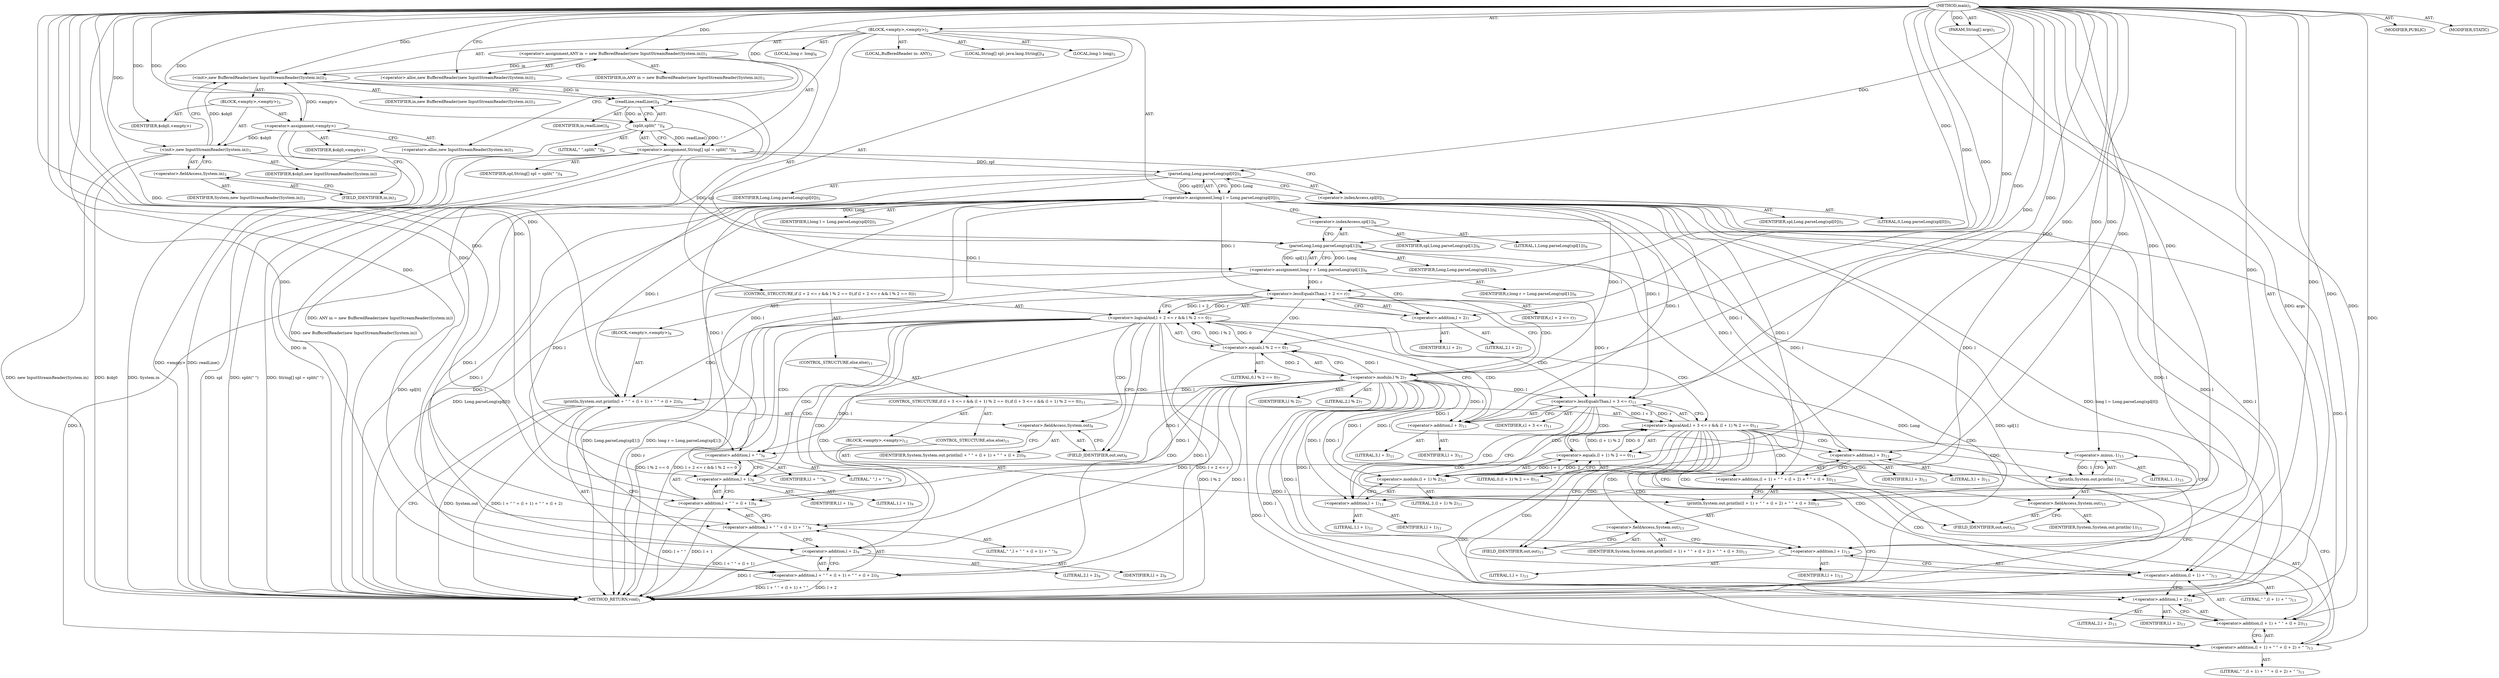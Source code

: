 digraph "main" {  
"19" [label = <(METHOD,main)<SUB>1</SUB>> ]
"20" [label = <(PARAM,String[] args)<SUB>1</SUB>> ]
"21" [label = <(BLOCK,&lt;empty&gt;,&lt;empty&gt;)<SUB>2</SUB>> ]
"4" [label = <(LOCAL,BufferedReader in: ANY)<SUB>3</SUB>> ]
"22" [label = <(&lt;operator&gt;.assignment,ANY in = new BufferedReader(new InputStreamReader(System.in)))<SUB>3</SUB>> ]
"23" [label = <(IDENTIFIER,in,ANY in = new BufferedReader(new InputStreamReader(System.in)))<SUB>3</SUB>> ]
"24" [label = <(&lt;operator&gt;.alloc,new BufferedReader(new InputStreamReader(System.in)))<SUB>3</SUB>> ]
"25" [label = <(&lt;init&gt;,new BufferedReader(new InputStreamReader(System.in)))<SUB>3</SUB>> ]
"3" [label = <(IDENTIFIER,in,new BufferedReader(new InputStreamReader(System.in)))<SUB>3</SUB>> ]
"26" [label = <(BLOCK,&lt;empty&gt;,&lt;empty&gt;)<SUB>3</SUB>> ]
"27" [label = <(&lt;operator&gt;.assignment,&lt;empty&gt;)> ]
"28" [label = <(IDENTIFIER,$obj0,&lt;empty&gt;)> ]
"29" [label = <(&lt;operator&gt;.alloc,new InputStreamReader(System.in))<SUB>3</SUB>> ]
"30" [label = <(&lt;init&gt;,new InputStreamReader(System.in))<SUB>3</SUB>> ]
"31" [label = <(IDENTIFIER,$obj0,new InputStreamReader(System.in))> ]
"32" [label = <(&lt;operator&gt;.fieldAccess,System.in)<SUB>3</SUB>> ]
"33" [label = <(IDENTIFIER,System,new InputStreamReader(System.in))<SUB>3</SUB>> ]
"34" [label = <(FIELD_IDENTIFIER,in,in)<SUB>3</SUB>> ]
"35" [label = <(IDENTIFIER,$obj0,&lt;empty&gt;)> ]
"36" [label = <(LOCAL,String[] spl: java.lang.String[])<SUB>4</SUB>> ]
"37" [label = <(&lt;operator&gt;.assignment,String[] spl = split(&quot; &quot;))<SUB>4</SUB>> ]
"38" [label = <(IDENTIFIER,spl,String[] spl = split(&quot; &quot;))<SUB>4</SUB>> ]
"39" [label = <(split,split(&quot; &quot;))<SUB>4</SUB>> ]
"40" [label = <(readLine,readLine())<SUB>4</SUB>> ]
"41" [label = <(IDENTIFIER,in,readLine())<SUB>4</SUB>> ]
"42" [label = <(LITERAL,&quot; &quot;,split(&quot; &quot;))<SUB>4</SUB>> ]
"43" [label = <(LOCAL,long l: long)<SUB>5</SUB>> ]
"44" [label = <(&lt;operator&gt;.assignment,long l = Long.parseLong(spl[0]))<SUB>5</SUB>> ]
"45" [label = <(IDENTIFIER,l,long l = Long.parseLong(spl[0]))<SUB>5</SUB>> ]
"46" [label = <(parseLong,Long.parseLong(spl[0]))<SUB>5</SUB>> ]
"47" [label = <(IDENTIFIER,Long,Long.parseLong(spl[0]))<SUB>5</SUB>> ]
"48" [label = <(&lt;operator&gt;.indexAccess,spl[0])<SUB>5</SUB>> ]
"49" [label = <(IDENTIFIER,spl,Long.parseLong(spl[0]))<SUB>5</SUB>> ]
"50" [label = <(LITERAL,0,Long.parseLong(spl[0]))<SUB>5</SUB>> ]
"51" [label = <(LOCAL,long r: long)<SUB>6</SUB>> ]
"52" [label = <(&lt;operator&gt;.assignment,long r = Long.parseLong(spl[1]))<SUB>6</SUB>> ]
"53" [label = <(IDENTIFIER,r,long r = Long.parseLong(spl[1]))<SUB>6</SUB>> ]
"54" [label = <(parseLong,Long.parseLong(spl[1]))<SUB>6</SUB>> ]
"55" [label = <(IDENTIFIER,Long,Long.parseLong(spl[1]))<SUB>6</SUB>> ]
"56" [label = <(&lt;operator&gt;.indexAccess,spl[1])<SUB>6</SUB>> ]
"57" [label = <(IDENTIFIER,spl,Long.parseLong(spl[1]))<SUB>6</SUB>> ]
"58" [label = <(LITERAL,1,Long.parseLong(spl[1]))<SUB>6</SUB>> ]
"59" [label = <(CONTROL_STRUCTURE,if (l + 2 &lt;= r &amp;&amp; l % 2 == 0),if (l + 2 &lt;= r &amp;&amp; l % 2 == 0))<SUB>7</SUB>> ]
"60" [label = <(&lt;operator&gt;.logicalAnd,l + 2 &lt;= r &amp;&amp; l % 2 == 0)<SUB>7</SUB>> ]
"61" [label = <(&lt;operator&gt;.lessEqualsThan,l + 2 &lt;= r)<SUB>7</SUB>> ]
"62" [label = <(&lt;operator&gt;.addition,l + 2)<SUB>7</SUB>> ]
"63" [label = <(IDENTIFIER,l,l + 2)<SUB>7</SUB>> ]
"64" [label = <(LITERAL,2,l + 2)<SUB>7</SUB>> ]
"65" [label = <(IDENTIFIER,r,l + 2 &lt;= r)<SUB>7</SUB>> ]
"66" [label = <(&lt;operator&gt;.equals,l % 2 == 0)<SUB>7</SUB>> ]
"67" [label = <(&lt;operator&gt;.modulo,l % 2)<SUB>7</SUB>> ]
"68" [label = <(IDENTIFIER,l,l % 2)<SUB>7</SUB>> ]
"69" [label = <(LITERAL,2,l % 2)<SUB>7</SUB>> ]
"70" [label = <(LITERAL,0,l % 2 == 0)<SUB>7</SUB>> ]
"71" [label = <(BLOCK,&lt;empty&gt;,&lt;empty&gt;)<SUB>8</SUB>> ]
"72" [label = <(println,System.out.println(l + &quot; &quot; + (l + 1) + &quot; &quot; + (l + 2)))<SUB>9</SUB>> ]
"73" [label = <(&lt;operator&gt;.fieldAccess,System.out)<SUB>9</SUB>> ]
"74" [label = <(IDENTIFIER,System,System.out.println(l + &quot; &quot; + (l + 1) + &quot; &quot; + (l + 2)))<SUB>9</SUB>> ]
"75" [label = <(FIELD_IDENTIFIER,out,out)<SUB>9</SUB>> ]
"76" [label = <(&lt;operator&gt;.addition,l + &quot; &quot; + (l + 1) + &quot; &quot; + (l + 2))<SUB>9</SUB>> ]
"77" [label = <(&lt;operator&gt;.addition,l + &quot; &quot; + (l + 1) + &quot; &quot;)<SUB>9</SUB>> ]
"78" [label = <(&lt;operator&gt;.addition,l + &quot; &quot; + (l + 1))<SUB>9</SUB>> ]
"79" [label = <(&lt;operator&gt;.addition,l + &quot; &quot;)<SUB>9</SUB>> ]
"80" [label = <(IDENTIFIER,l,l + &quot; &quot;)<SUB>9</SUB>> ]
"81" [label = <(LITERAL,&quot; &quot;,l + &quot; &quot;)<SUB>9</SUB>> ]
"82" [label = <(&lt;operator&gt;.addition,l + 1)<SUB>9</SUB>> ]
"83" [label = <(IDENTIFIER,l,l + 1)<SUB>9</SUB>> ]
"84" [label = <(LITERAL,1,l + 1)<SUB>9</SUB>> ]
"85" [label = <(LITERAL,&quot; &quot;,l + &quot; &quot; + (l + 1) + &quot; &quot;)<SUB>9</SUB>> ]
"86" [label = <(&lt;operator&gt;.addition,l + 2)<SUB>9</SUB>> ]
"87" [label = <(IDENTIFIER,l,l + 2)<SUB>9</SUB>> ]
"88" [label = <(LITERAL,2,l + 2)<SUB>9</SUB>> ]
"89" [label = <(CONTROL_STRUCTURE,else,else)<SUB>11</SUB>> ]
"90" [label = <(CONTROL_STRUCTURE,if (l + 3 &lt;= r &amp;&amp; (l + 1) % 2 == 0),if (l + 3 &lt;= r &amp;&amp; (l + 1) % 2 == 0))<SUB>11</SUB>> ]
"91" [label = <(&lt;operator&gt;.logicalAnd,l + 3 &lt;= r &amp;&amp; (l + 1) % 2 == 0)<SUB>11</SUB>> ]
"92" [label = <(&lt;operator&gt;.lessEqualsThan,l + 3 &lt;= r)<SUB>11</SUB>> ]
"93" [label = <(&lt;operator&gt;.addition,l + 3)<SUB>11</SUB>> ]
"94" [label = <(IDENTIFIER,l,l + 3)<SUB>11</SUB>> ]
"95" [label = <(LITERAL,3,l + 3)<SUB>11</SUB>> ]
"96" [label = <(IDENTIFIER,r,l + 3 &lt;= r)<SUB>11</SUB>> ]
"97" [label = <(&lt;operator&gt;.equals,(l + 1) % 2 == 0)<SUB>11</SUB>> ]
"98" [label = <(&lt;operator&gt;.modulo,(l + 1) % 2)<SUB>11</SUB>> ]
"99" [label = <(&lt;operator&gt;.addition,l + 1)<SUB>11</SUB>> ]
"100" [label = <(IDENTIFIER,l,l + 1)<SUB>11</SUB>> ]
"101" [label = <(LITERAL,1,l + 1)<SUB>11</SUB>> ]
"102" [label = <(LITERAL,2,(l + 1) % 2)<SUB>11</SUB>> ]
"103" [label = <(LITERAL,0,(l + 1) % 2 == 0)<SUB>11</SUB>> ]
"104" [label = <(BLOCK,&lt;empty&gt;,&lt;empty&gt;)<SUB>12</SUB>> ]
"105" [label = <(println,System.out.println((l + 1) + &quot; &quot; + (l + 2) + &quot; &quot; + (l + 3)))<SUB>13</SUB>> ]
"106" [label = <(&lt;operator&gt;.fieldAccess,System.out)<SUB>13</SUB>> ]
"107" [label = <(IDENTIFIER,System,System.out.println((l + 1) + &quot; &quot; + (l + 2) + &quot; &quot; + (l + 3)))<SUB>13</SUB>> ]
"108" [label = <(FIELD_IDENTIFIER,out,out)<SUB>13</SUB>> ]
"109" [label = <(&lt;operator&gt;.addition,(l + 1) + &quot; &quot; + (l + 2) + &quot; &quot; + (l + 3))<SUB>13</SUB>> ]
"110" [label = <(&lt;operator&gt;.addition,(l + 1) + &quot; &quot; + (l + 2) + &quot; &quot;)<SUB>13</SUB>> ]
"111" [label = <(&lt;operator&gt;.addition,(l + 1) + &quot; &quot; + (l + 2))<SUB>13</SUB>> ]
"112" [label = <(&lt;operator&gt;.addition,(l + 1) + &quot; &quot;)<SUB>13</SUB>> ]
"113" [label = <(&lt;operator&gt;.addition,l + 1)<SUB>13</SUB>> ]
"114" [label = <(IDENTIFIER,l,l + 1)<SUB>13</SUB>> ]
"115" [label = <(LITERAL,1,l + 1)<SUB>13</SUB>> ]
"116" [label = <(LITERAL,&quot; &quot;,(l + 1) + &quot; &quot;)<SUB>13</SUB>> ]
"117" [label = <(&lt;operator&gt;.addition,l + 2)<SUB>13</SUB>> ]
"118" [label = <(IDENTIFIER,l,l + 2)<SUB>13</SUB>> ]
"119" [label = <(LITERAL,2,l + 2)<SUB>13</SUB>> ]
"120" [label = <(LITERAL,&quot; &quot;,(l + 1) + &quot; &quot; + (l + 2) + &quot; &quot;)<SUB>13</SUB>> ]
"121" [label = <(&lt;operator&gt;.addition,l + 3)<SUB>13</SUB>> ]
"122" [label = <(IDENTIFIER,l,l + 3)<SUB>13</SUB>> ]
"123" [label = <(LITERAL,3,l + 3)<SUB>13</SUB>> ]
"124" [label = <(CONTROL_STRUCTURE,else,else)<SUB>15</SUB>> ]
"125" [label = <(println,System.out.println(-1))<SUB>15</SUB>> ]
"126" [label = <(&lt;operator&gt;.fieldAccess,System.out)<SUB>15</SUB>> ]
"127" [label = <(IDENTIFIER,System,System.out.println(-1))<SUB>15</SUB>> ]
"128" [label = <(FIELD_IDENTIFIER,out,out)<SUB>15</SUB>> ]
"129" [label = <(&lt;operator&gt;.minus,-1)<SUB>15</SUB>> ]
"130" [label = <(LITERAL,1,-1)<SUB>15</SUB>> ]
"131" [label = <(MODIFIER,PUBLIC)> ]
"132" [label = <(MODIFIER,STATIC)> ]
"133" [label = <(METHOD_RETURN,void)<SUB>1</SUB>> ]
  "19" -> "20"  [ label = "AST: "] 
  "19" -> "21"  [ label = "AST: "] 
  "19" -> "131"  [ label = "AST: "] 
  "19" -> "132"  [ label = "AST: "] 
  "19" -> "133"  [ label = "AST: "] 
  "21" -> "4"  [ label = "AST: "] 
  "21" -> "22"  [ label = "AST: "] 
  "21" -> "25"  [ label = "AST: "] 
  "21" -> "36"  [ label = "AST: "] 
  "21" -> "37"  [ label = "AST: "] 
  "21" -> "43"  [ label = "AST: "] 
  "21" -> "44"  [ label = "AST: "] 
  "21" -> "51"  [ label = "AST: "] 
  "21" -> "52"  [ label = "AST: "] 
  "21" -> "59"  [ label = "AST: "] 
  "22" -> "23"  [ label = "AST: "] 
  "22" -> "24"  [ label = "AST: "] 
  "25" -> "3"  [ label = "AST: "] 
  "25" -> "26"  [ label = "AST: "] 
  "26" -> "27"  [ label = "AST: "] 
  "26" -> "30"  [ label = "AST: "] 
  "26" -> "35"  [ label = "AST: "] 
  "27" -> "28"  [ label = "AST: "] 
  "27" -> "29"  [ label = "AST: "] 
  "30" -> "31"  [ label = "AST: "] 
  "30" -> "32"  [ label = "AST: "] 
  "32" -> "33"  [ label = "AST: "] 
  "32" -> "34"  [ label = "AST: "] 
  "37" -> "38"  [ label = "AST: "] 
  "37" -> "39"  [ label = "AST: "] 
  "39" -> "40"  [ label = "AST: "] 
  "39" -> "42"  [ label = "AST: "] 
  "40" -> "41"  [ label = "AST: "] 
  "44" -> "45"  [ label = "AST: "] 
  "44" -> "46"  [ label = "AST: "] 
  "46" -> "47"  [ label = "AST: "] 
  "46" -> "48"  [ label = "AST: "] 
  "48" -> "49"  [ label = "AST: "] 
  "48" -> "50"  [ label = "AST: "] 
  "52" -> "53"  [ label = "AST: "] 
  "52" -> "54"  [ label = "AST: "] 
  "54" -> "55"  [ label = "AST: "] 
  "54" -> "56"  [ label = "AST: "] 
  "56" -> "57"  [ label = "AST: "] 
  "56" -> "58"  [ label = "AST: "] 
  "59" -> "60"  [ label = "AST: "] 
  "59" -> "71"  [ label = "AST: "] 
  "59" -> "89"  [ label = "AST: "] 
  "60" -> "61"  [ label = "AST: "] 
  "60" -> "66"  [ label = "AST: "] 
  "61" -> "62"  [ label = "AST: "] 
  "61" -> "65"  [ label = "AST: "] 
  "62" -> "63"  [ label = "AST: "] 
  "62" -> "64"  [ label = "AST: "] 
  "66" -> "67"  [ label = "AST: "] 
  "66" -> "70"  [ label = "AST: "] 
  "67" -> "68"  [ label = "AST: "] 
  "67" -> "69"  [ label = "AST: "] 
  "71" -> "72"  [ label = "AST: "] 
  "72" -> "73"  [ label = "AST: "] 
  "72" -> "76"  [ label = "AST: "] 
  "73" -> "74"  [ label = "AST: "] 
  "73" -> "75"  [ label = "AST: "] 
  "76" -> "77"  [ label = "AST: "] 
  "76" -> "86"  [ label = "AST: "] 
  "77" -> "78"  [ label = "AST: "] 
  "77" -> "85"  [ label = "AST: "] 
  "78" -> "79"  [ label = "AST: "] 
  "78" -> "82"  [ label = "AST: "] 
  "79" -> "80"  [ label = "AST: "] 
  "79" -> "81"  [ label = "AST: "] 
  "82" -> "83"  [ label = "AST: "] 
  "82" -> "84"  [ label = "AST: "] 
  "86" -> "87"  [ label = "AST: "] 
  "86" -> "88"  [ label = "AST: "] 
  "89" -> "90"  [ label = "AST: "] 
  "90" -> "91"  [ label = "AST: "] 
  "90" -> "104"  [ label = "AST: "] 
  "90" -> "124"  [ label = "AST: "] 
  "91" -> "92"  [ label = "AST: "] 
  "91" -> "97"  [ label = "AST: "] 
  "92" -> "93"  [ label = "AST: "] 
  "92" -> "96"  [ label = "AST: "] 
  "93" -> "94"  [ label = "AST: "] 
  "93" -> "95"  [ label = "AST: "] 
  "97" -> "98"  [ label = "AST: "] 
  "97" -> "103"  [ label = "AST: "] 
  "98" -> "99"  [ label = "AST: "] 
  "98" -> "102"  [ label = "AST: "] 
  "99" -> "100"  [ label = "AST: "] 
  "99" -> "101"  [ label = "AST: "] 
  "104" -> "105"  [ label = "AST: "] 
  "105" -> "106"  [ label = "AST: "] 
  "105" -> "109"  [ label = "AST: "] 
  "106" -> "107"  [ label = "AST: "] 
  "106" -> "108"  [ label = "AST: "] 
  "109" -> "110"  [ label = "AST: "] 
  "109" -> "121"  [ label = "AST: "] 
  "110" -> "111"  [ label = "AST: "] 
  "110" -> "120"  [ label = "AST: "] 
  "111" -> "112"  [ label = "AST: "] 
  "111" -> "117"  [ label = "AST: "] 
  "112" -> "113"  [ label = "AST: "] 
  "112" -> "116"  [ label = "AST: "] 
  "113" -> "114"  [ label = "AST: "] 
  "113" -> "115"  [ label = "AST: "] 
  "117" -> "118"  [ label = "AST: "] 
  "117" -> "119"  [ label = "AST: "] 
  "121" -> "122"  [ label = "AST: "] 
  "121" -> "123"  [ label = "AST: "] 
  "124" -> "125"  [ label = "AST: "] 
  "125" -> "126"  [ label = "AST: "] 
  "125" -> "129"  [ label = "AST: "] 
  "126" -> "127"  [ label = "AST: "] 
  "126" -> "128"  [ label = "AST: "] 
  "129" -> "130"  [ label = "AST: "] 
  "22" -> "29"  [ label = "CFG: "] 
  "25" -> "40"  [ label = "CFG: "] 
  "37" -> "48"  [ label = "CFG: "] 
  "44" -> "56"  [ label = "CFG: "] 
  "52" -> "62"  [ label = "CFG: "] 
  "24" -> "22"  [ label = "CFG: "] 
  "39" -> "37"  [ label = "CFG: "] 
  "46" -> "44"  [ label = "CFG: "] 
  "54" -> "52"  [ label = "CFG: "] 
  "60" -> "75"  [ label = "CFG: "] 
  "60" -> "93"  [ label = "CFG: "] 
  "27" -> "34"  [ label = "CFG: "] 
  "30" -> "25"  [ label = "CFG: "] 
  "40" -> "39"  [ label = "CFG: "] 
  "48" -> "46"  [ label = "CFG: "] 
  "56" -> "54"  [ label = "CFG: "] 
  "61" -> "60"  [ label = "CFG: "] 
  "61" -> "67"  [ label = "CFG: "] 
  "66" -> "60"  [ label = "CFG: "] 
  "72" -> "133"  [ label = "CFG: "] 
  "29" -> "27"  [ label = "CFG: "] 
  "32" -> "30"  [ label = "CFG: "] 
  "62" -> "61"  [ label = "CFG: "] 
  "67" -> "66"  [ label = "CFG: "] 
  "73" -> "79"  [ label = "CFG: "] 
  "76" -> "72"  [ label = "CFG: "] 
  "91" -> "108"  [ label = "CFG: "] 
  "91" -> "128"  [ label = "CFG: "] 
  "34" -> "32"  [ label = "CFG: "] 
  "75" -> "73"  [ label = "CFG: "] 
  "77" -> "86"  [ label = "CFG: "] 
  "86" -> "76"  [ label = "CFG: "] 
  "92" -> "91"  [ label = "CFG: "] 
  "92" -> "99"  [ label = "CFG: "] 
  "97" -> "91"  [ label = "CFG: "] 
  "105" -> "133"  [ label = "CFG: "] 
  "125" -> "133"  [ label = "CFG: "] 
  "78" -> "77"  [ label = "CFG: "] 
  "93" -> "92"  [ label = "CFG: "] 
  "98" -> "97"  [ label = "CFG: "] 
  "106" -> "113"  [ label = "CFG: "] 
  "109" -> "105"  [ label = "CFG: "] 
  "126" -> "129"  [ label = "CFG: "] 
  "129" -> "125"  [ label = "CFG: "] 
  "79" -> "82"  [ label = "CFG: "] 
  "82" -> "78"  [ label = "CFG: "] 
  "99" -> "98"  [ label = "CFG: "] 
  "108" -> "106"  [ label = "CFG: "] 
  "110" -> "121"  [ label = "CFG: "] 
  "121" -> "109"  [ label = "CFG: "] 
  "128" -> "126"  [ label = "CFG: "] 
  "111" -> "110"  [ label = "CFG: "] 
  "112" -> "117"  [ label = "CFG: "] 
  "117" -> "111"  [ label = "CFG: "] 
  "113" -> "112"  [ label = "CFG: "] 
  "19" -> "24"  [ label = "CFG: "] 
  "20" -> "133"  [ label = "DDG: args"] 
  "22" -> "133"  [ label = "DDG: ANY in = new BufferedReader(new InputStreamReader(System.in))"] 
  "27" -> "133"  [ label = "DDG: &lt;empty&gt;"] 
  "30" -> "133"  [ label = "DDG: $obj0"] 
  "30" -> "133"  [ label = "DDG: System.in"] 
  "30" -> "133"  [ label = "DDG: new InputStreamReader(System.in)"] 
  "25" -> "133"  [ label = "DDG: new BufferedReader(new InputStreamReader(System.in))"] 
  "37" -> "133"  [ label = "DDG: spl"] 
  "40" -> "133"  [ label = "DDG: in"] 
  "39" -> "133"  [ label = "DDG: readLine()"] 
  "37" -> "133"  [ label = "DDG: split(&quot; &quot;)"] 
  "37" -> "133"  [ label = "DDG: String[] spl = split(&quot; &quot;)"] 
  "46" -> "133"  [ label = "DDG: spl[0]"] 
  "44" -> "133"  [ label = "DDG: Long.parseLong(spl[0])"] 
  "44" -> "133"  [ label = "DDG: long l = Long.parseLong(spl[0])"] 
  "54" -> "133"  [ label = "DDG: Long"] 
  "54" -> "133"  [ label = "DDG: spl[1]"] 
  "52" -> "133"  [ label = "DDG: Long.parseLong(spl[1])"] 
  "52" -> "133"  [ label = "DDG: long r = Long.parseLong(spl[1])"] 
  "61" -> "133"  [ label = "DDG: r"] 
  "60" -> "133"  [ label = "DDG: l + 2 &lt;= r"] 
  "66" -> "133"  [ label = "DDG: l % 2"] 
  "60" -> "133"  [ label = "DDG: l % 2 == 0"] 
  "60" -> "133"  [ label = "DDG: l + 2 &lt;= r &amp;&amp; l % 2 == 0"] 
  "72" -> "133"  [ label = "DDG: System.out"] 
  "78" -> "133"  [ label = "DDG: l + &quot; &quot;"] 
  "78" -> "133"  [ label = "DDG: l + 1"] 
  "77" -> "133"  [ label = "DDG: l + &quot; &quot; + (l + 1)"] 
  "76" -> "133"  [ label = "DDG: l + &quot; &quot; + (l + 1) + &quot; &quot;"] 
  "86" -> "133"  [ label = "DDG: l"] 
  "76" -> "133"  [ label = "DDG: l + 2"] 
  "72" -> "133"  [ label = "DDG: l + &quot; &quot; + (l + 1) + &quot; &quot; + (l + 2)"] 
  "19" -> "20"  [ label = "DDG: "] 
  "19" -> "22"  [ label = "DDG: "] 
  "39" -> "37"  [ label = "DDG: readLine()"] 
  "39" -> "37"  [ label = "DDG: &quot; &quot;"] 
  "46" -> "44"  [ label = "DDG: Long"] 
  "46" -> "44"  [ label = "DDG: spl[0]"] 
  "54" -> "52"  [ label = "DDG: Long"] 
  "54" -> "52"  [ label = "DDG: spl[1]"] 
  "22" -> "25"  [ label = "DDG: in"] 
  "19" -> "25"  [ label = "DDG: "] 
  "27" -> "25"  [ label = "DDG: &lt;empty&gt;"] 
  "30" -> "25"  [ label = "DDG: $obj0"] 
  "19" -> "27"  [ label = "DDG: "] 
  "19" -> "35"  [ label = "DDG: "] 
  "40" -> "39"  [ label = "DDG: in"] 
  "19" -> "39"  [ label = "DDG: "] 
  "19" -> "46"  [ label = "DDG: "] 
  "37" -> "46"  [ label = "DDG: spl"] 
  "46" -> "54"  [ label = "DDG: Long"] 
  "19" -> "54"  [ label = "DDG: "] 
  "37" -> "54"  [ label = "DDG: spl"] 
  "61" -> "60"  [ label = "DDG: l + 2"] 
  "61" -> "60"  [ label = "DDG: r"] 
  "66" -> "60"  [ label = "DDG: l % 2"] 
  "66" -> "60"  [ label = "DDG: 0"] 
  "27" -> "30"  [ label = "DDG: $obj0"] 
  "19" -> "30"  [ label = "DDG: "] 
  "25" -> "40"  [ label = "DDG: in"] 
  "19" -> "40"  [ label = "DDG: "] 
  "44" -> "61"  [ label = "DDG: l"] 
  "19" -> "61"  [ label = "DDG: "] 
  "52" -> "61"  [ label = "DDG: r"] 
  "67" -> "66"  [ label = "DDG: l"] 
  "67" -> "66"  [ label = "DDG: 2"] 
  "19" -> "66"  [ label = "DDG: "] 
  "67" -> "72"  [ label = "DDG: l"] 
  "19" -> "72"  [ label = "DDG: "] 
  "44" -> "72"  [ label = "DDG: l"] 
  "44" -> "62"  [ label = "DDG: l"] 
  "19" -> "62"  [ label = "DDG: "] 
  "19" -> "67"  [ label = "DDG: "] 
  "44" -> "67"  [ label = "DDG: l"] 
  "67" -> "76"  [ label = "DDG: l"] 
  "19" -> "76"  [ label = "DDG: "] 
  "44" -> "76"  [ label = "DDG: l"] 
  "92" -> "91"  [ label = "DDG: l + 3"] 
  "92" -> "91"  [ label = "DDG: r"] 
  "97" -> "91"  [ label = "DDG: (l + 1) % 2"] 
  "97" -> "91"  [ label = "DDG: 0"] 
  "67" -> "77"  [ label = "DDG: l"] 
  "19" -> "77"  [ label = "DDG: "] 
  "44" -> "77"  [ label = "DDG: l"] 
  "19" -> "86"  [ label = "DDG: "] 
  "67" -> "86"  [ label = "DDG: l"] 
  "44" -> "86"  [ label = "DDG: l"] 
  "67" -> "92"  [ label = "DDG: l"] 
  "19" -> "92"  [ label = "DDG: "] 
  "44" -> "92"  [ label = "DDG: l"] 
  "61" -> "92"  [ label = "DDG: r"] 
  "98" -> "97"  [ label = "DDG: l + 1"] 
  "98" -> "97"  [ label = "DDG: 2"] 
  "19" -> "97"  [ label = "DDG: "] 
  "19" -> "105"  [ label = "DDG: "] 
  "67" -> "105"  [ label = "DDG: l"] 
  "44" -> "105"  [ label = "DDG: l"] 
  "129" -> "125"  [ label = "DDG: 1"] 
  "67" -> "78"  [ label = "DDG: l"] 
  "19" -> "78"  [ label = "DDG: "] 
  "44" -> "78"  [ label = "DDG: l"] 
  "67" -> "93"  [ label = "DDG: l"] 
  "19" -> "93"  [ label = "DDG: "] 
  "44" -> "93"  [ label = "DDG: l"] 
  "19" -> "98"  [ label = "DDG: "] 
  "67" -> "98"  [ label = "DDG: l"] 
  "44" -> "98"  [ label = "DDG: l"] 
  "19" -> "109"  [ label = "DDG: "] 
  "67" -> "109"  [ label = "DDG: l"] 
  "44" -> "109"  [ label = "DDG: l"] 
  "19" -> "129"  [ label = "DDG: "] 
  "67" -> "79"  [ label = "DDG: l"] 
  "19" -> "79"  [ label = "DDG: "] 
  "44" -> "79"  [ label = "DDG: l"] 
  "19" -> "82"  [ label = "DDG: "] 
  "67" -> "82"  [ label = "DDG: l"] 
  "44" -> "82"  [ label = "DDG: l"] 
  "19" -> "99"  [ label = "DDG: "] 
  "67" -> "99"  [ label = "DDG: l"] 
  "44" -> "99"  [ label = "DDG: l"] 
  "19" -> "110"  [ label = "DDG: "] 
  "67" -> "110"  [ label = "DDG: l"] 
  "44" -> "110"  [ label = "DDG: l"] 
  "19" -> "121"  [ label = "DDG: "] 
  "67" -> "121"  [ label = "DDG: l"] 
  "44" -> "121"  [ label = "DDG: l"] 
  "19" -> "111"  [ label = "DDG: "] 
  "67" -> "111"  [ label = "DDG: l"] 
  "44" -> "111"  [ label = "DDG: l"] 
  "19" -> "112"  [ label = "DDG: "] 
  "67" -> "112"  [ label = "DDG: l"] 
  "44" -> "112"  [ label = "DDG: l"] 
  "19" -> "117"  [ label = "DDG: "] 
  "67" -> "117"  [ label = "DDG: l"] 
  "44" -> "117"  [ label = "DDG: l"] 
  "19" -> "113"  [ label = "DDG: "] 
  "67" -> "113"  [ label = "DDG: l"] 
  "44" -> "113"  [ label = "DDG: l"] 
  "60" -> "73"  [ label = "CDG: "] 
  "60" -> "77"  [ label = "CDG: "] 
  "60" -> "75"  [ label = "CDG: "] 
  "60" -> "72"  [ label = "CDG: "] 
  "60" -> "92"  [ label = "CDG: "] 
  "60" -> "76"  [ label = "CDG: "] 
  "60" -> "91"  [ label = "CDG: "] 
  "60" -> "82"  [ label = "CDG: "] 
  "60" -> "93"  [ label = "CDG: "] 
  "60" -> "79"  [ label = "CDG: "] 
  "60" -> "78"  [ label = "CDG: "] 
  "60" -> "86"  [ label = "CDG: "] 
  "61" -> "66"  [ label = "CDG: "] 
  "61" -> "67"  [ label = "CDG: "] 
  "91" -> "113"  [ label = "CDG: "] 
  "91" -> "128"  [ label = "CDG: "] 
  "91" -> "121"  [ label = "CDG: "] 
  "91" -> "106"  [ label = "CDG: "] 
  "91" -> "112"  [ label = "CDG: "] 
  "91" -> "129"  [ label = "CDG: "] 
  "91" -> "126"  [ label = "CDG: "] 
  "91" -> "105"  [ label = "CDG: "] 
  "91" -> "110"  [ label = "CDG: "] 
  "91" -> "117"  [ label = "CDG: "] 
  "91" -> "108"  [ label = "CDG: "] 
  "91" -> "125"  [ label = "CDG: "] 
  "91" -> "111"  [ label = "CDG: "] 
  "91" -> "109"  [ label = "CDG: "] 
  "92" -> "98"  [ label = "CDG: "] 
  "92" -> "99"  [ label = "CDG: "] 
  "92" -> "97"  [ label = "CDG: "] 
}
